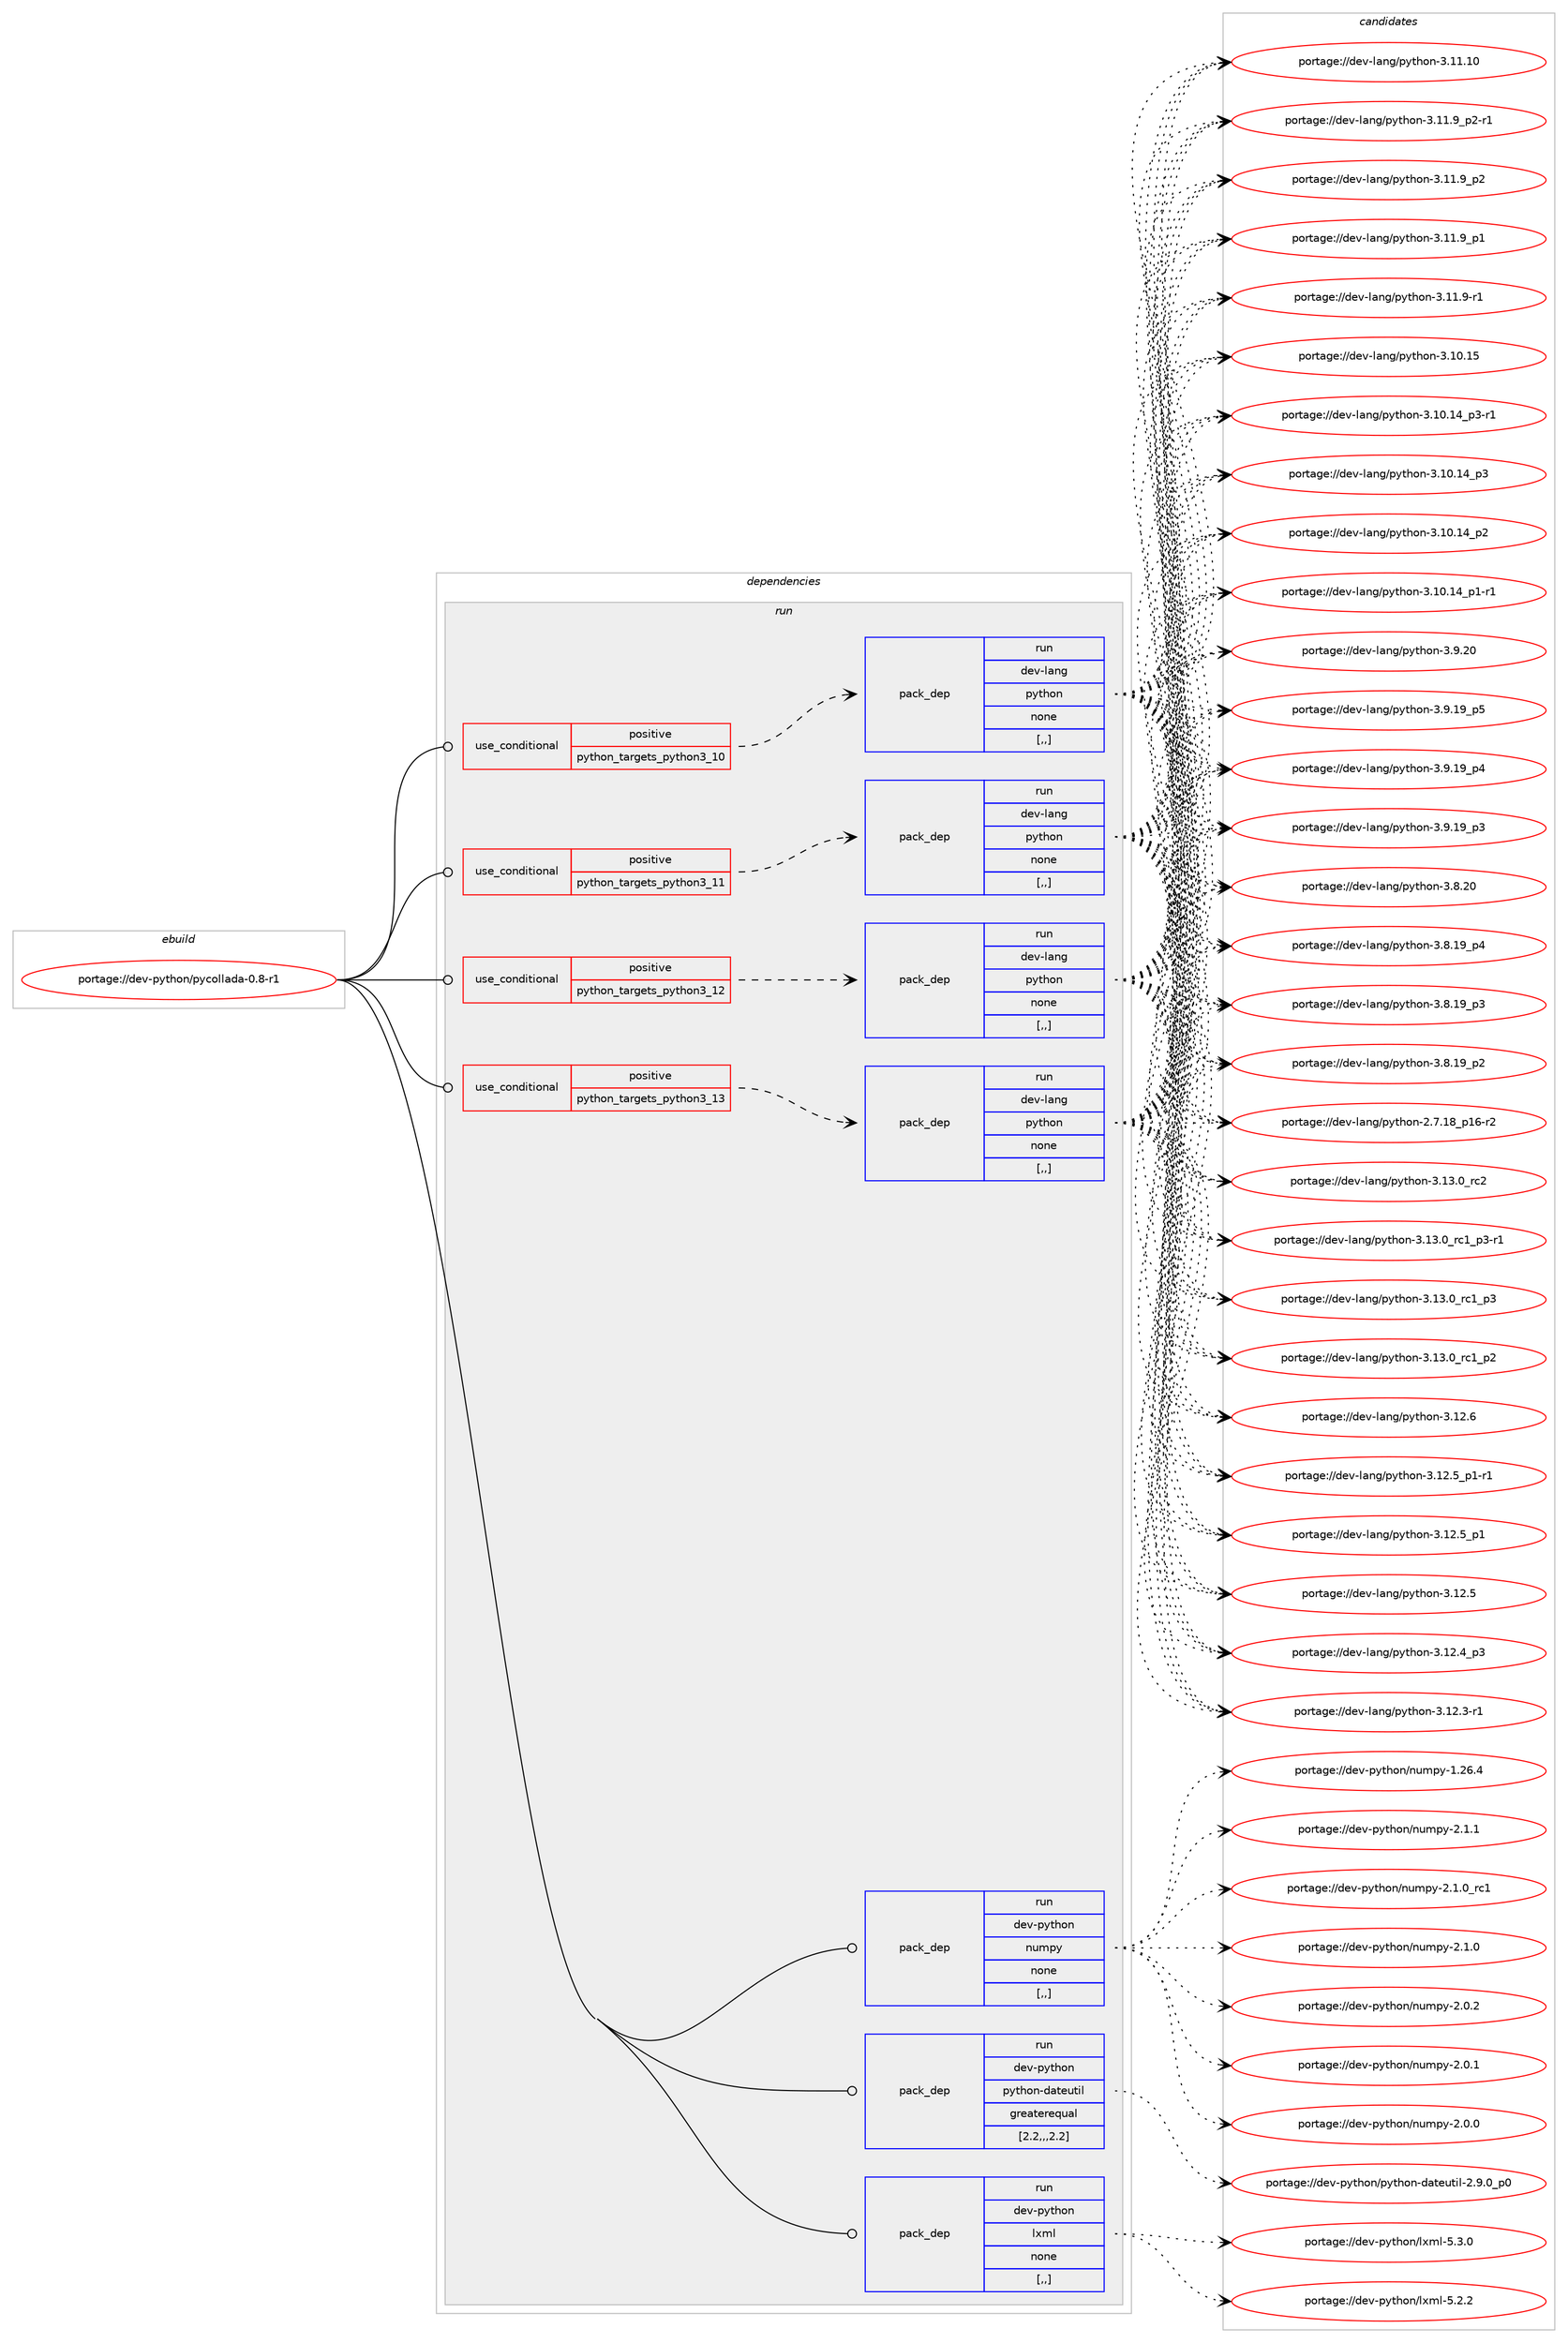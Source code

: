 digraph prolog {

# *************
# Graph options
# *************

newrank=true;
concentrate=true;
compound=true;
graph [rankdir=LR,fontname=Helvetica,fontsize=10,ranksep=1.5];#, ranksep=2.5, nodesep=0.2];
edge  [arrowhead=vee];
node  [fontname=Helvetica,fontsize=10];

# **********
# The ebuild
# **********

subgraph cluster_leftcol {
color=gray;
label=<<i>ebuild</i>>;
id [label="portage://dev-python/pycollada-0.8-r1", color=red, width=4, href="../dev-python/pycollada-0.8-r1.svg"];
}

# ****************
# The dependencies
# ****************

subgraph cluster_midcol {
color=gray;
label=<<i>dependencies</i>>;
subgraph cluster_compile {
fillcolor="#eeeeee";
style=filled;
label=<<i>compile</i>>;
}
subgraph cluster_compileandrun {
fillcolor="#eeeeee";
style=filled;
label=<<i>compile and run</i>>;
}
subgraph cluster_run {
fillcolor="#eeeeee";
style=filled;
label=<<i>run</i>>;
subgraph cond167186 {
dependency650849 [label=<<TABLE BORDER="0" CELLBORDER="1" CELLSPACING="0" CELLPADDING="4"><TR><TD ROWSPAN="3" CELLPADDING="10">use_conditional</TD></TR><TR><TD>positive</TD></TR><TR><TD>python_targets_python3_10</TD></TR></TABLE>>, shape=none, color=red];
subgraph pack478842 {
dependency650850 [label=<<TABLE BORDER="0" CELLBORDER="1" CELLSPACING="0" CELLPADDING="4" WIDTH="220"><TR><TD ROWSPAN="6" CELLPADDING="30">pack_dep</TD></TR><TR><TD WIDTH="110">run</TD></TR><TR><TD>dev-lang</TD></TR><TR><TD>python</TD></TR><TR><TD>none</TD></TR><TR><TD>[,,]</TD></TR></TABLE>>, shape=none, color=blue];
}
dependency650849:e -> dependency650850:w [weight=20,style="dashed",arrowhead="vee"];
}
id:e -> dependency650849:w [weight=20,style="solid",arrowhead="odot"];
subgraph cond167187 {
dependency650851 [label=<<TABLE BORDER="0" CELLBORDER="1" CELLSPACING="0" CELLPADDING="4"><TR><TD ROWSPAN="3" CELLPADDING="10">use_conditional</TD></TR><TR><TD>positive</TD></TR><TR><TD>python_targets_python3_11</TD></TR></TABLE>>, shape=none, color=red];
subgraph pack478843 {
dependency650852 [label=<<TABLE BORDER="0" CELLBORDER="1" CELLSPACING="0" CELLPADDING="4" WIDTH="220"><TR><TD ROWSPAN="6" CELLPADDING="30">pack_dep</TD></TR><TR><TD WIDTH="110">run</TD></TR><TR><TD>dev-lang</TD></TR><TR><TD>python</TD></TR><TR><TD>none</TD></TR><TR><TD>[,,]</TD></TR></TABLE>>, shape=none, color=blue];
}
dependency650851:e -> dependency650852:w [weight=20,style="dashed",arrowhead="vee"];
}
id:e -> dependency650851:w [weight=20,style="solid",arrowhead="odot"];
subgraph cond167188 {
dependency650853 [label=<<TABLE BORDER="0" CELLBORDER="1" CELLSPACING="0" CELLPADDING="4"><TR><TD ROWSPAN="3" CELLPADDING="10">use_conditional</TD></TR><TR><TD>positive</TD></TR><TR><TD>python_targets_python3_12</TD></TR></TABLE>>, shape=none, color=red];
subgraph pack478844 {
dependency650854 [label=<<TABLE BORDER="0" CELLBORDER="1" CELLSPACING="0" CELLPADDING="4" WIDTH="220"><TR><TD ROWSPAN="6" CELLPADDING="30">pack_dep</TD></TR><TR><TD WIDTH="110">run</TD></TR><TR><TD>dev-lang</TD></TR><TR><TD>python</TD></TR><TR><TD>none</TD></TR><TR><TD>[,,]</TD></TR></TABLE>>, shape=none, color=blue];
}
dependency650853:e -> dependency650854:w [weight=20,style="dashed",arrowhead="vee"];
}
id:e -> dependency650853:w [weight=20,style="solid",arrowhead="odot"];
subgraph cond167189 {
dependency650855 [label=<<TABLE BORDER="0" CELLBORDER="1" CELLSPACING="0" CELLPADDING="4"><TR><TD ROWSPAN="3" CELLPADDING="10">use_conditional</TD></TR><TR><TD>positive</TD></TR><TR><TD>python_targets_python3_13</TD></TR></TABLE>>, shape=none, color=red];
subgraph pack478845 {
dependency650856 [label=<<TABLE BORDER="0" CELLBORDER="1" CELLSPACING="0" CELLPADDING="4" WIDTH="220"><TR><TD ROWSPAN="6" CELLPADDING="30">pack_dep</TD></TR><TR><TD WIDTH="110">run</TD></TR><TR><TD>dev-lang</TD></TR><TR><TD>python</TD></TR><TR><TD>none</TD></TR><TR><TD>[,,]</TD></TR></TABLE>>, shape=none, color=blue];
}
dependency650855:e -> dependency650856:w [weight=20,style="dashed",arrowhead="vee"];
}
id:e -> dependency650855:w [weight=20,style="solid",arrowhead="odot"];
subgraph pack478846 {
dependency650857 [label=<<TABLE BORDER="0" CELLBORDER="1" CELLSPACING="0" CELLPADDING="4" WIDTH="220"><TR><TD ROWSPAN="6" CELLPADDING="30">pack_dep</TD></TR><TR><TD WIDTH="110">run</TD></TR><TR><TD>dev-python</TD></TR><TR><TD>lxml</TD></TR><TR><TD>none</TD></TR><TR><TD>[,,]</TD></TR></TABLE>>, shape=none, color=blue];
}
id:e -> dependency650857:w [weight=20,style="solid",arrowhead="odot"];
subgraph pack478847 {
dependency650858 [label=<<TABLE BORDER="0" CELLBORDER="1" CELLSPACING="0" CELLPADDING="4" WIDTH="220"><TR><TD ROWSPAN="6" CELLPADDING="30">pack_dep</TD></TR><TR><TD WIDTH="110">run</TD></TR><TR><TD>dev-python</TD></TR><TR><TD>numpy</TD></TR><TR><TD>none</TD></TR><TR><TD>[,,]</TD></TR></TABLE>>, shape=none, color=blue];
}
id:e -> dependency650858:w [weight=20,style="solid",arrowhead="odot"];
subgraph pack478848 {
dependency650859 [label=<<TABLE BORDER="0" CELLBORDER="1" CELLSPACING="0" CELLPADDING="4" WIDTH="220"><TR><TD ROWSPAN="6" CELLPADDING="30">pack_dep</TD></TR><TR><TD WIDTH="110">run</TD></TR><TR><TD>dev-python</TD></TR><TR><TD>python-dateutil</TD></TR><TR><TD>greaterequal</TD></TR><TR><TD>[2.2,,,2.2]</TD></TR></TABLE>>, shape=none, color=blue];
}
id:e -> dependency650859:w [weight=20,style="solid",arrowhead="odot"];
}
}

# **************
# The candidates
# **************

subgraph cluster_choices {
rank=same;
color=gray;
label=<<i>candidates</i>>;

subgraph choice478842 {
color=black;
nodesep=1;
choice10010111845108971101034711212111610411111045514649514648951149950 [label="portage://dev-lang/python-3.13.0_rc2", color=red, width=4,href="../dev-lang/python-3.13.0_rc2.svg"];
choice1001011184510897110103471121211161041111104551464951464895114994995112514511449 [label="portage://dev-lang/python-3.13.0_rc1_p3-r1", color=red, width=4,href="../dev-lang/python-3.13.0_rc1_p3-r1.svg"];
choice100101118451089711010347112121116104111110455146495146489511499499511251 [label="portage://dev-lang/python-3.13.0_rc1_p3", color=red, width=4,href="../dev-lang/python-3.13.0_rc1_p3.svg"];
choice100101118451089711010347112121116104111110455146495146489511499499511250 [label="portage://dev-lang/python-3.13.0_rc1_p2", color=red, width=4,href="../dev-lang/python-3.13.0_rc1_p2.svg"];
choice10010111845108971101034711212111610411111045514649504654 [label="portage://dev-lang/python-3.12.6", color=red, width=4,href="../dev-lang/python-3.12.6.svg"];
choice1001011184510897110103471121211161041111104551464950465395112494511449 [label="portage://dev-lang/python-3.12.5_p1-r1", color=red, width=4,href="../dev-lang/python-3.12.5_p1-r1.svg"];
choice100101118451089711010347112121116104111110455146495046539511249 [label="portage://dev-lang/python-3.12.5_p1", color=red, width=4,href="../dev-lang/python-3.12.5_p1.svg"];
choice10010111845108971101034711212111610411111045514649504653 [label="portage://dev-lang/python-3.12.5", color=red, width=4,href="../dev-lang/python-3.12.5.svg"];
choice100101118451089711010347112121116104111110455146495046529511251 [label="portage://dev-lang/python-3.12.4_p3", color=red, width=4,href="../dev-lang/python-3.12.4_p3.svg"];
choice100101118451089711010347112121116104111110455146495046514511449 [label="portage://dev-lang/python-3.12.3-r1", color=red, width=4,href="../dev-lang/python-3.12.3-r1.svg"];
choice1001011184510897110103471121211161041111104551464949464948 [label="portage://dev-lang/python-3.11.10", color=red, width=4,href="../dev-lang/python-3.11.10.svg"];
choice1001011184510897110103471121211161041111104551464949465795112504511449 [label="portage://dev-lang/python-3.11.9_p2-r1", color=red, width=4,href="../dev-lang/python-3.11.9_p2-r1.svg"];
choice100101118451089711010347112121116104111110455146494946579511250 [label="portage://dev-lang/python-3.11.9_p2", color=red, width=4,href="../dev-lang/python-3.11.9_p2.svg"];
choice100101118451089711010347112121116104111110455146494946579511249 [label="portage://dev-lang/python-3.11.9_p1", color=red, width=4,href="../dev-lang/python-3.11.9_p1.svg"];
choice100101118451089711010347112121116104111110455146494946574511449 [label="portage://dev-lang/python-3.11.9-r1", color=red, width=4,href="../dev-lang/python-3.11.9-r1.svg"];
choice1001011184510897110103471121211161041111104551464948464953 [label="portage://dev-lang/python-3.10.15", color=red, width=4,href="../dev-lang/python-3.10.15.svg"];
choice100101118451089711010347112121116104111110455146494846495295112514511449 [label="portage://dev-lang/python-3.10.14_p3-r1", color=red, width=4,href="../dev-lang/python-3.10.14_p3-r1.svg"];
choice10010111845108971101034711212111610411111045514649484649529511251 [label="portage://dev-lang/python-3.10.14_p3", color=red, width=4,href="../dev-lang/python-3.10.14_p3.svg"];
choice10010111845108971101034711212111610411111045514649484649529511250 [label="portage://dev-lang/python-3.10.14_p2", color=red, width=4,href="../dev-lang/python-3.10.14_p2.svg"];
choice100101118451089711010347112121116104111110455146494846495295112494511449 [label="portage://dev-lang/python-3.10.14_p1-r1", color=red, width=4,href="../dev-lang/python-3.10.14_p1-r1.svg"];
choice10010111845108971101034711212111610411111045514657465048 [label="portage://dev-lang/python-3.9.20", color=red, width=4,href="../dev-lang/python-3.9.20.svg"];
choice100101118451089711010347112121116104111110455146574649579511253 [label="portage://dev-lang/python-3.9.19_p5", color=red, width=4,href="../dev-lang/python-3.9.19_p5.svg"];
choice100101118451089711010347112121116104111110455146574649579511252 [label="portage://dev-lang/python-3.9.19_p4", color=red, width=4,href="../dev-lang/python-3.9.19_p4.svg"];
choice100101118451089711010347112121116104111110455146574649579511251 [label="portage://dev-lang/python-3.9.19_p3", color=red, width=4,href="../dev-lang/python-3.9.19_p3.svg"];
choice10010111845108971101034711212111610411111045514656465048 [label="portage://dev-lang/python-3.8.20", color=red, width=4,href="../dev-lang/python-3.8.20.svg"];
choice100101118451089711010347112121116104111110455146564649579511252 [label="portage://dev-lang/python-3.8.19_p4", color=red, width=4,href="../dev-lang/python-3.8.19_p4.svg"];
choice100101118451089711010347112121116104111110455146564649579511251 [label="portage://dev-lang/python-3.8.19_p3", color=red, width=4,href="../dev-lang/python-3.8.19_p3.svg"];
choice100101118451089711010347112121116104111110455146564649579511250 [label="portage://dev-lang/python-3.8.19_p2", color=red, width=4,href="../dev-lang/python-3.8.19_p2.svg"];
choice100101118451089711010347112121116104111110455046554649569511249544511450 [label="portage://dev-lang/python-2.7.18_p16-r2", color=red, width=4,href="../dev-lang/python-2.7.18_p16-r2.svg"];
dependency650850:e -> choice10010111845108971101034711212111610411111045514649514648951149950:w [style=dotted,weight="100"];
dependency650850:e -> choice1001011184510897110103471121211161041111104551464951464895114994995112514511449:w [style=dotted,weight="100"];
dependency650850:e -> choice100101118451089711010347112121116104111110455146495146489511499499511251:w [style=dotted,weight="100"];
dependency650850:e -> choice100101118451089711010347112121116104111110455146495146489511499499511250:w [style=dotted,weight="100"];
dependency650850:e -> choice10010111845108971101034711212111610411111045514649504654:w [style=dotted,weight="100"];
dependency650850:e -> choice1001011184510897110103471121211161041111104551464950465395112494511449:w [style=dotted,weight="100"];
dependency650850:e -> choice100101118451089711010347112121116104111110455146495046539511249:w [style=dotted,weight="100"];
dependency650850:e -> choice10010111845108971101034711212111610411111045514649504653:w [style=dotted,weight="100"];
dependency650850:e -> choice100101118451089711010347112121116104111110455146495046529511251:w [style=dotted,weight="100"];
dependency650850:e -> choice100101118451089711010347112121116104111110455146495046514511449:w [style=dotted,weight="100"];
dependency650850:e -> choice1001011184510897110103471121211161041111104551464949464948:w [style=dotted,weight="100"];
dependency650850:e -> choice1001011184510897110103471121211161041111104551464949465795112504511449:w [style=dotted,weight="100"];
dependency650850:e -> choice100101118451089711010347112121116104111110455146494946579511250:w [style=dotted,weight="100"];
dependency650850:e -> choice100101118451089711010347112121116104111110455146494946579511249:w [style=dotted,weight="100"];
dependency650850:e -> choice100101118451089711010347112121116104111110455146494946574511449:w [style=dotted,weight="100"];
dependency650850:e -> choice1001011184510897110103471121211161041111104551464948464953:w [style=dotted,weight="100"];
dependency650850:e -> choice100101118451089711010347112121116104111110455146494846495295112514511449:w [style=dotted,weight="100"];
dependency650850:e -> choice10010111845108971101034711212111610411111045514649484649529511251:w [style=dotted,weight="100"];
dependency650850:e -> choice10010111845108971101034711212111610411111045514649484649529511250:w [style=dotted,weight="100"];
dependency650850:e -> choice100101118451089711010347112121116104111110455146494846495295112494511449:w [style=dotted,weight="100"];
dependency650850:e -> choice10010111845108971101034711212111610411111045514657465048:w [style=dotted,weight="100"];
dependency650850:e -> choice100101118451089711010347112121116104111110455146574649579511253:w [style=dotted,weight="100"];
dependency650850:e -> choice100101118451089711010347112121116104111110455146574649579511252:w [style=dotted,weight="100"];
dependency650850:e -> choice100101118451089711010347112121116104111110455146574649579511251:w [style=dotted,weight="100"];
dependency650850:e -> choice10010111845108971101034711212111610411111045514656465048:w [style=dotted,weight="100"];
dependency650850:e -> choice100101118451089711010347112121116104111110455146564649579511252:w [style=dotted,weight="100"];
dependency650850:e -> choice100101118451089711010347112121116104111110455146564649579511251:w [style=dotted,weight="100"];
dependency650850:e -> choice100101118451089711010347112121116104111110455146564649579511250:w [style=dotted,weight="100"];
dependency650850:e -> choice100101118451089711010347112121116104111110455046554649569511249544511450:w [style=dotted,weight="100"];
}
subgraph choice478843 {
color=black;
nodesep=1;
choice10010111845108971101034711212111610411111045514649514648951149950 [label="portage://dev-lang/python-3.13.0_rc2", color=red, width=4,href="../dev-lang/python-3.13.0_rc2.svg"];
choice1001011184510897110103471121211161041111104551464951464895114994995112514511449 [label="portage://dev-lang/python-3.13.0_rc1_p3-r1", color=red, width=4,href="../dev-lang/python-3.13.0_rc1_p3-r1.svg"];
choice100101118451089711010347112121116104111110455146495146489511499499511251 [label="portage://dev-lang/python-3.13.0_rc1_p3", color=red, width=4,href="../dev-lang/python-3.13.0_rc1_p3.svg"];
choice100101118451089711010347112121116104111110455146495146489511499499511250 [label="portage://dev-lang/python-3.13.0_rc1_p2", color=red, width=4,href="../dev-lang/python-3.13.0_rc1_p2.svg"];
choice10010111845108971101034711212111610411111045514649504654 [label="portage://dev-lang/python-3.12.6", color=red, width=4,href="../dev-lang/python-3.12.6.svg"];
choice1001011184510897110103471121211161041111104551464950465395112494511449 [label="portage://dev-lang/python-3.12.5_p1-r1", color=red, width=4,href="../dev-lang/python-3.12.5_p1-r1.svg"];
choice100101118451089711010347112121116104111110455146495046539511249 [label="portage://dev-lang/python-3.12.5_p1", color=red, width=4,href="../dev-lang/python-3.12.5_p1.svg"];
choice10010111845108971101034711212111610411111045514649504653 [label="portage://dev-lang/python-3.12.5", color=red, width=4,href="../dev-lang/python-3.12.5.svg"];
choice100101118451089711010347112121116104111110455146495046529511251 [label="portage://dev-lang/python-3.12.4_p3", color=red, width=4,href="../dev-lang/python-3.12.4_p3.svg"];
choice100101118451089711010347112121116104111110455146495046514511449 [label="portage://dev-lang/python-3.12.3-r1", color=red, width=4,href="../dev-lang/python-3.12.3-r1.svg"];
choice1001011184510897110103471121211161041111104551464949464948 [label="portage://dev-lang/python-3.11.10", color=red, width=4,href="../dev-lang/python-3.11.10.svg"];
choice1001011184510897110103471121211161041111104551464949465795112504511449 [label="portage://dev-lang/python-3.11.9_p2-r1", color=red, width=4,href="../dev-lang/python-3.11.9_p2-r1.svg"];
choice100101118451089711010347112121116104111110455146494946579511250 [label="portage://dev-lang/python-3.11.9_p2", color=red, width=4,href="../dev-lang/python-3.11.9_p2.svg"];
choice100101118451089711010347112121116104111110455146494946579511249 [label="portage://dev-lang/python-3.11.9_p1", color=red, width=4,href="../dev-lang/python-3.11.9_p1.svg"];
choice100101118451089711010347112121116104111110455146494946574511449 [label="portage://dev-lang/python-3.11.9-r1", color=red, width=4,href="../dev-lang/python-3.11.9-r1.svg"];
choice1001011184510897110103471121211161041111104551464948464953 [label="portage://dev-lang/python-3.10.15", color=red, width=4,href="../dev-lang/python-3.10.15.svg"];
choice100101118451089711010347112121116104111110455146494846495295112514511449 [label="portage://dev-lang/python-3.10.14_p3-r1", color=red, width=4,href="../dev-lang/python-3.10.14_p3-r1.svg"];
choice10010111845108971101034711212111610411111045514649484649529511251 [label="portage://dev-lang/python-3.10.14_p3", color=red, width=4,href="../dev-lang/python-3.10.14_p3.svg"];
choice10010111845108971101034711212111610411111045514649484649529511250 [label="portage://dev-lang/python-3.10.14_p2", color=red, width=4,href="../dev-lang/python-3.10.14_p2.svg"];
choice100101118451089711010347112121116104111110455146494846495295112494511449 [label="portage://dev-lang/python-3.10.14_p1-r1", color=red, width=4,href="../dev-lang/python-3.10.14_p1-r1.svg"];
choice10010111845108971101034711212111610411111045514657465048 [label="portage://dev-lang/python-3.9.20", color=red, width=4,href="../dev-lang/python-3.9.20.svg"];
choice100101118451089711010347112121116104111110455146574649579511253 [label="portage://dev-lang/python-3.9.19_p5", color=red, width=4,href="../dev-lang/python-3.9.19_p5.svg"];
choice100101118451089711010347112121116104111110455146574649579511252 [label="portage://dev-lang/python-3.9.19_p4", color=red, width=4,href="../dev-lang/python-3.9.19_p4.svg"];
choice100101118451089711010347112121116104111110455146574649579511251 [label="portage://dev-lang/python-3.9.19_p3", color=red, width=4,href="../dev-lang/python-3.9.19_p3.svg"];
choice10010111845108971101034711212111610411111045514656465048 [label="portage://dev-lang/python-3.8.20", color=red, width=4,href="../dev-lang/python-3.8.20.svg"];
choice100101118451089711010347112121116104111110455146564649579511252 [label="portage://dev-lang/python-3.8.19_p4", color=red, width=4,href="../dev-lang/python-3.8.19_p4.svg"];
choice100101118451089711010347112121116104111110455146564649579511251 [label="portage://dev-lang/python-3.8.19_p3", color=red, width=4,href="../dev-lang/python-3.8.19_p3.svg"];
choice100101118451089711010347112121116104111110455146564649579511250 [label="portage://dev-lang/python-3.8.19_p2", color=red, width=4,href="../dev-lang/python-3.8.19_p2.svg"];
choice100101118451089711010347112121116104111110455046554649569511249544511450 [label="portage://dev-lang/python-2.7.18_p16-r2", color=red, width=4,href="../dev-lang/python-2.7.18_p16-r2.svg"];
dependency650852:e -> choice10010111845108971101034711212111610411111045514649514648951149950:w [style=dotted,weight="100"];
dependency650852:e -> choice1001011184510897110103471121211161041111104551464951464895114994995112514511449:w [style=dotted,weight="100"];
dependency650852:e -> choice100101118451089711010347112121116104111110455146495146489511499499511251:w [style=dotted,weight="100"];
dependency650852:e -> choice100101118451089711010347112121116104111110455146495146489511499499511250:w [style=dotted,weight="100"];
dependency650852:e -> choice10010111845108971101034711212111610411111045514649504654:w [style=dotted,weight="100"];
dependency650852:e -> choice1001011184510897110103471121211161041111104551464950465395112494511449:w [style=dotted,weight="100"];
dependency650852:e -> choice100101118451089711010347112121116104111110455146495046539511249:w [style=dotted,weight="100"];
dependency650852:e -> choice10010111845108971101034711212111610411111045514649504653:w [style=dotted,weight="100"];
dependency650852:e -> choice100101118451089711010347112121116104111110455146495046529511251:w [style=dotted,weight="100"];
dependency650852:e -> choice100101118451089711010347112121116104111110455146495046514511449:w [style=dotted,weight="100"];
dependency650852:e -> choice1001011184510897110103471121211161041111104551464949464948:w [style=dotted,weight="100"];
dependency650852:e -> choice1001011184510897110103471121211161041111104551464949465795112504511449:w [style=dotted,weight="100"];
dependency650852:e -> choice100101118451089711010347112121116104111110455146494946579511250:w [style=dotted,weight="100"];
dependency650852:e -> choice100101118451089711010347112121116104111110455146494946579511249:w [style=dotted,weight="100"];
dependency650852:e -> choice100101118451089711010347112121116104111110455146494946574511449:w [style=dotted,weight="100"];
dependency650852:e -> choice1001011184510897110103471121211161041111104551464948464953:w [style=dotted,weight="100"];
dependency650852:e -> choice100101118451089711010347112121116104111110455146494846495295112514511449:w [style=dotted,weight="100"];
dependency650852:e -> choice10010111845108971101034711212111610411111045514649484649529511251:w [style=dotted,weight="100"];
dependency650852:e -> choice10010111845108971101034711212111610411111045514649484649529511250:w [style=dotted,weight="100"];
dependency650852:e -> choice100101118451089711010347112121116104111110455146494846495295112494511449:w [style=dotted,weight="100"];
dependency650852:e -> choice10010111845108971101034711212111610411111045514657465048:w [style=dotted,weight="100"];
dependency650852:e -> choice100101118451089711010347112121116104111110455146574649579511253:w [style=dotted,weight="100"];
dependency650852:e -> choice100101118451089711010347112121116104111110455146574649579511252:w [style=dotted,weight="100"];
dependency650852:e -> choice100101118451089711010347112121116104111110455146574649579511251:w [style=dotted,weight="100"];
dependency650852:e -> choice10010111845108971101034711212111610411111045514656465048:w [style=dotted,weight="100"];
dependency650852:e -> choice100101118451089711010347112121116104111110455146564649579511252:w [style=dotted,weight="100"];
dependency650852:e -> choice100101118451089711010347112121116104111110455146564649579511251:w [style=dotted,weight="100"];
dependency650852:e -> choice100101118451089711010347112121116104111110455146564649579511250:w [style=dotted,weight="100"];
dependency650852:e -> choice100101118451089711010347112121116104111110455046554649569511249544511450:w [style=dotted,weight="100"];
}
subgraph choice478844 {
color=black;
nodesep=1;
choice10010111845108971101034711212111610411111045514649514648951149950 [label="portage://dev-lang/python-3.13.0_rc2", color=red, width=4,href="../dev-lang/python-3.13.0_rc2.svg"];
choice1001011184510897110103471121211161041111104551464951464895114994995112514511449 [label="portage://dev-lang/python-3.13.0_rc1_p3-r1", color=red, width=4,href="../dev-lang/python-3.13.0_rc1_p3-r1.svg"];
choice100101118451089711010347112121116104111110455146495146489511499499511251 [label="portage://dev-lang/python-3.13.0_rc1_p3", color=red, width=4,href="../dev-lang/python-3.13.0_rc1_p3.svg"];
choice100101118451089711010347112121116104111110455146495146489511499499511250 [label="portage://dev-lang/python-3.13.0_rc1_p2", color=red, width=4,href="../dev-lang/python-3.13.0_rc1_p2.svg"];
choice10010111845108971101034711212111610411111045514649504654 [label="portage://dev-lang/python-3.12.6", color=red, width=4,href="../dev-lang/python-3.12.6.svg"];
choice1001011184510897110103471121211161041111104551464950465395112494511449 [label="portage://dev-lang/python-3.12.5_p1-r1", color=red, width=4,href="../dev-lang/python-3.12.5_p1-r1.svg"];
choice100101118451089711010347112121116104111110455146495046539511249 [label="portage://dev-lang/python-3.12.5_p1", color=red, width=4,href="../dev-lang/python-3.12.5_p1.svg"];
choice10010111845108971101034711212111610411111045514649504653 [label="portage://dev-lang/python-3.12.5", color=red, width=4,href="../dev-lang/python-3.12.5.svg"];
choice100101118451089711010347112121116104111110455146495046529511251 [label="portage://dev-lang/python-3.12.4_p3", color=red, width=4,href="../dev-lang/python-3.12.4_p3.svg"];
choice100101118451089711010347112121116104111110455146495046514511449 [label="portage://dev-lang/python-3.12.3-r1", color=red, width=4,href="../dev-lang/python-3.12.3-r1.svg"];
choice1001011184510897110103471121211161041111104551464949464948 [label="portage://dev-lang/python-3.11.10", color=red, width=4,href="../dev-lang/python-3.11.10.svg"];
choice1001011184510897110103471121211161041111104551464949465795112504511449 [label="portage://dev-lang/python-3.11.9_p2-r1", color=red, width=4,href="../dev-lang/python-3.11.9_p2-r1.svg"];
choice100101118451089711010347112121116104111110455146494946579511250 [label="portage://dev-lang/python-3.11.9_p2", color=red, width=4,href="../dev-lang/python-3.11.9_p2.svg"];
choice100101118451089711010347112121116104111110455146494946579511249 [label="portage://dev-lang/python-3.11.9_p1", color=red, width=4,href="../dev-lang/python-3.11.9_p1.svg"];
choice100101118451089711010347112121116104111110455146494946574511449 [label="portage://dev-lang/python-3.11.9-r1", color=red, width=4,href="../dev-lang/python-3.11.9-r1.svg"];
choice1001011184510897110103471121211161041111104551464948464953 [label="portage://dev-lang/python-3.10.15", color=red, width=4,href="../dev-lang/python-3.10.15.svg"];
choice100101118451089711010347112121116104111110455146494846495295112514511449 [label="portage://dev-lang/python-3.10.14_p3-r1", color=red, width=4,href="../dev-lang/python-3.10.14_p3-r1.svg"];
choice10010111845108971101034711212111610411111045514649484649529511251 [label="portage://dev-lang/python-3.10.14_p3", color=red, width=4,href="../dev-lang/python-3.10.14_p3.svg"];
choice10010111845108971101034711212111610411111045514649484649529511250 [label="portage://dev-lang/python-3.10.14_p2", color=red, width=4,href="../dev-lang/python-3.10.14_p2.svg"];
choice100101118451089711010347112121116104111110455146494846495295112494511449 [label="portage://dev-lang/python-3.10.14_p1-r1", color=red, width=4,href="../dev-lang/python-3.10.14_p1-r1.svg"];
choice10010111845108971101034711212111610411111045514657465048 [label="portage://dev-lang/python-3.9.20", color=red, width=4,href="../dev-lang/python-3.9.20.svg"];
choice100101118451089711010347112121116104111110455146574649579511253 [label="portage://dev-lang/python-3.9.19_p5", color=red, width=4,href="../dev-lang/python-3.9.19_p5.svg"];
choice100101118451089711010347112121116104111110455146574649579511252 [label="portage://dev-lang/python-3.9.19_p4", color=red, width=4,href="../dev-lang/python-3.9.19_p4.svg"];
choice100101118451089711010347112121116104111110455146574649579511251 [label="portage://dev-lang/python-3.9.19_p3", color=red, width=4,href="../dev-lang/python-3.9.19_p3.svg"];
choice10010111845108971101034711212111610411111045514656465048 [label="portage://dev-lang/python-3.8.20", color=red, width=4,href="../dev-lang/python-3.8.20.svg"];
choice100101118451089711010347112121116104111110455146564649579511252 [label="portage://dev-lang/python-3.8.19_p4", color=red, width=4,href="../dev-lang/python-3.8.19_p4.svg"];
choice100101118451089711010347112121116104111110455146564649579511251 [label="portage://dev-lang/python-3.8.19_p3", color=red, width=4,href="../dev-lang/python-3.8.19_p3.svg"];
choice100101118451089711010347112121116104111110455146564649579511250 [label="portage://dev-lang/python-3.8.19_p2", color=red, width=4,href="../dev-lang/python-3.8.19_p2.svg"];
choice100101118451089711010347112121116104111110455046554649569511249544511450 [label="portage://dev-lang/python-2.7.18_p16-r2", color=red, width=4,href="../dev-lang/python-2.7.18_p16-r2.svg"];
dependency650854:e -> choice10010111845108971101034711212111610411111045514649514648951149950:w [style=dotted,weight="100"];
dependency650854:e -> choice1001011184510897110103471121211161041111104551464951464895114994995112514511449:w [style=dotted,weight="100"];
dependency650854:e -> choice100101118451089711010347112121116104111110455146495146489511499499511251:w [style=dotted,weight="100"];
dependency650854:e -> choice100101118451089711010347112121116104111110455146495146489511499499511250:w [style=dotted,weight="100"];
dependency650854:e -> choice10010111845108971101034711212111610411111045514649504654:w [style=dotted,weight="100"];
dependency650854:e -> choice1001011184510897110103471121211161041111104551464950465395112494511449:w [style=dotted,weight="100"];
dependency650854:e -> choice100101118451089711010347112121116104111110455146495046539511249:w [style=dotted,weight="100"];
dependency650854:e -> choice10010111845108971101034711212111610411111045514649504653:w [style=dotted,weight="100"];
dependency650854:e -> choice100101118451089711010347112121116104111110455146495046529511251:w [style=dotted,weight="100"];
dependency650854:e -> choice100101118451089711010347112121116104111110455146495046514511449:w [style=dotted,weight="100"];
dependency650854:e -> choice1001011184510897110103471121211161041111104551464949464948:w [style=dotted,weight="100"];
dependency650854:e -> choice1001011184510897110103471121211161041111104551464949465795112504511449:w [style=dotted,weight="100"];
dependency650854:e -> choice100101118451089711010347112121116104111110455146494946579511250:w [style=dotted,weight="100"];
dependency650854:e -> choice100101118451089711010347112121116104111110455146494946579511249:w [style=dotted,weight="100"];
dependency650854:e -> choice100101118451089711010347112121116104111110455146494946574511449:w [style=dotted,weight="100"];
dependency650854:e -> choice1001011184510897110103471121211161041111104551464948464953:w [style=dotted,weight="100"];
dependency650854:e -> choice100101118451089711010347112121116104111110455146494846495295112514511449:w [style=dotted,weight="100"];
dependency650854:e -> choice10010111845108971101034711212111610411111045514649484649529511251:w [style=dotted,weight="100"];
dependency650854:e -> choice10010111845108971101034711212111610411111045514649484649529511250:w [style=dotted,weight="100"];
dependency650854:e -> choice100101118451089711010347112121116104111110455146494846495295112494511449:w [style=dotted,weight="100"];
dependency650854:e -> choice10010111845108971101034711212111610411111045514657465048:w [style=dotted,weight="100"];
dependency650854:e -> choice100101118451089711010347112121116104111110455146574649579511253:w [style=dotted,weight="100"];
dependency650854:e -> choice100101118451089711010347112121116104111110455146574649579511252:w [style=dotted,weight="100"];
dependency650854:e -> choice100101118451089711010347112121116104111110455146574649579511251:w [style=dotted,weight="100"];
dependency650854:e -> choice10010111845108971101034711212111610411111045514656465048:w [style=dotted,weight="100"];
dependency650854:e -> choice100101118451089711010347112121116104111110455146564649579511252:w [style=dotted,weight="100"];
dependency650854:e -> choice100101118451089711010347112121116104111110455146564649579511251:w [style=dotted,weight="100"];
dependency650854:e -> choice100101118451089711010347112121116104111110455146564649579511250:w [style=dotted,weight="100"];
dependency650854:e -> choice100101118451089711010347112121116104111110455046554649569511249544511450:w [style=dotted,weight="100"];
}
subgraph choice478845 {
color=black;
nodesep=1;
choice10010111845108971101034711212111610411111045514649514648951149950 [label="portage://dev-lang/python-3.13.0_rc2", color=red, width=4,href="../dev-lang/python-3.13.0_rc2.svg"];
choice1001011184510897110103471121211161041111104551464951464895114994995112514511449 [label="portage://dev-lang/python-3.13.0_rc1_p3-r1", color=red, width=4,href="../dev-lang/python-3.13.0_rc1_p3-r1.svg"];
choice100101118451089711010347112121116104111110455146495146489511499499511251 [label="portage://dev-lang/python-3.13.0_rc1_p3", color=red, width=4,href="../dev-lang/python-3.13.0_rc1_p3.svg"];
choice100101118451089711010347112121116104111110455146495146489511499499511250 [label="portage://dev-lang/python-3.13.0_rc1_p2", color=red, width=4,href="../dev-lang/python-3.13.0_rc1_p2.svg"];
choice10010111845108971101034711212111610411111045514649504654 [label="portage://dev-lang/python-3.12.6", color=red, width=4,href="../dev-lang/python-3.12.6.svg"];
choice1001011184510897110103471121211161041111104551464950465395112494511449 [label="portage://dev-lang/python-3.12.5_p1-r1", color=red, width=4,href="../dev-lang/python-3.12.5_p1-r1.svg"];
choice100101118451089711010347112121116104111110455146495046539511249 [label="portage://dev-lang/python-3.12.5_p1", color=red, width=4,href="../dev-lang/python-3.12.5_p1.svg"];
choice10010111845108971101034711212111610411111045514649504653 [label="portage://dev-lang/python-3.12.5", color=red, width=4,href="../dev-lang/python-3.12.5.svg"];
choice100101118451089711010347112121116104111110455146495046529511251 [label="portage://dev-lang/python-3.12.4_p3", color=red, width=4,href="../dev-lang/python-3.12.4_p3.svg"];
choice100101118451089711010347112121116104111110455146495046514511449 [label="portage://dev-lang/python-3.12.3-r1", color=red, width=4,href="../dev-lang/python-3.12.3-r1.svg"];
choice1001011184510897110103471121211161041111104551464949464948 [label="portage://dev-lang/python-3.11.10", color=red, width=4,href="../dev-lang/python-3.11.10.svg"];
choice1001011184510897110103471121211161041111104551464949465795112504511449 [label="portage://dev-lang/python-3.11.9_p2-r1", color=red, width=4,href="../dev-lang/python-3.11.9_p2-r1.svg"];
choice100101118451089711010347112121116104111110455146494946579511250 [label="portage://dev-lang/python-3.11.9_p2", color=red, width=4,href="../dev-lang/python-3.11.9_p2.svg"];
choice100101118451089711010347112121116104111110455146494946579511249 [label="portage://dev-lang/python-3.11.9_p1", color=red, width=4,href="../dev-lang/python-3.11.9_p1.svg"];
choice100101118451089711010347112121116104111110455146494946574511449 [label="portage://dev-lang/python-3.11.9-r1", color=red, width=4,href="../dev-lang/python-3.11.9-r1.svg"];
choice1001011184510897110103471121211161041111104551464948464953 [label="portage://dev-lang/python-3.10.15", color=red, width=4,href="../dev-lang/python-3.10.15.svg"];
choice100101118451089711010347112121116104111110455146494846495295112514511449 [label="portage://dev-lang/python-3.10.14_p3-r1", color=red, width=4,href="../dev-lang/python-3.10.14_p3-r1.svg"];
choice10010111845108971101034711212111610411111045514649484649529511251 [label="portage://dev-lang/python-3.10.14_p3", color=red, width=4,href="../dev-lang/python-3.10.14_p3.svg"];
choice10010111845108971101034711212111610411111045514649484649529511250 [label="portage://dev-lang/python-3.10.14_p2", color=red, width=4,href="../dev-lang/python-3.10.14_p2.svg"];
choice100101118451089711010347112121116104111110455146494846495295112494511449 [label="portage://dev-lang/python-3.10.14_p1-r1", color=red, width=4,href="../dev-lang/python-3.10.14_p1-r1.svg"];
choice10010111845108971101034711212111610411111045514657465048 [label="portage://dev-lang/python-3.9.20", color=red, width=4,href="../dev-lang/python-3.9.20.svg"];
choice100101118451089711010347112121116104111110455146574649579511253 [label="portage://dev-lang/python-3.9.19_p5", color=red, width=4,href="../dev-lang/python-3.9.19_p5.svg"];
choice100101118451089711010347112121116104111110455146574649579511252 [label="portage://dev-lang/python-3.9.19_p4", color=red, width=4,href="../dev-lang/python-3.9.19_p4.svg"];
choice100101118451089711010347112121116104111110455146574649579511251 [label="portage://dev-lang/python-3.9.19_p3", color=red, width=4,href="../dev-lang/python-3.9.19_p3.svg"];
choice10010111845108971101034711212111610411111045514656465048 [label="portage://dev-lang/python-3.8.20", color=red, width=4,href="../dev-lang/python-3.8.20.svg"];
choice100101118451089711010347112121116104111110455146564649579511252 [label="portage://dev-lang/python-3.8.19_p4", color=red, width=4,href="../dev-lang/python-3.8.19_p4.svg"];
choice100101118451089711010347112121116104111110455146564649579511251 [label="portage://dev-lang/python-3.8.19_p3", color=red, width=4,href="../dev-lang/python-3.8.19_p3.svg"];
choice100101118451089711010347112121116104111110455146564649579511250 [label="portage://dev-lang/python-3.8.19_p2", color=red, width=4,href="../dev-lang/python-3.8.19_p2.svg"];
choice100101118451089711010347112121116104111110455046554649569511249544511450 [label="portage://dev-lang/python-2.7.18_p16-r2", color=red, width=4,href="../dev-lang/python-2.7.18_p16-r2.svg"];
dependency650856:e -> choice10010111845108971101034711212111610411111045514649514648951149950:w [style=dotted,weight="100"];
dependency650856:e -> choice1001011184510897110103471121211161041111104551464951464895114994995112514511449:w [style=dotted,weight="100"];
dependency650856:e -> choice100101118451089711010347112121116104111110455146495146489511499499511251:w [style=dotted,weight="100"];
dependency650856:e -> choice100101118451089711010347112121116104111110455146495146489511499499511250:w [style=dotted,weight="100"];
dependency650856:e -> choice10010111845108971101034711212111610411111045514649504654:w [style=dotted,weight="100"];
dependency650856:e -> choice1001011184510897110103471121211161041111104551464950465395112494511449:w [style=dotted,weight="100"];
dependency650856:e -> choice100101118451089711010347112121116104111110455146495046539511249:w [style=dotted,weight="100"];
dependency650856:e -> choice10010111845108971101034711212111610411111045514649504653:w [style=dotted,weight="100"];
dependency650856:e -> choice100101118451089711010347112121116104111110455146495046529511251:w [style=dotted,weight="100"];
dependency650856:e -> choice100101118451089711010347112121116104111110455146495046514511449:w [style=dotted,weight="100"];
dependency650856:e -> choice1001011184510897110103471121211161041111104551464949464948:w [style=dotted,weight="100"];
dependency650856:e -> choice1001011184510897110103471121211161041111104551464949465795112504511449:w [style=dotted,weight="100"];
dependency650856:e -> choice100101118451089711010347112121116104111110455146494946579511250:w [style=dotted,weight="100"];
dependency650856:e -> choice100101118451089711010347112121116104111110455146494946579511249:w [style=dotted,weight="100"];
dependency650856:e -> choice100101118451089711010347112121116104111110455146494946574511449:w [style=dotted,weight="100"];
dependency650856:e -> choice1001011184510897110103471121211161041111104551464948464953:w [style=dotted,weight="100"];
dependency650856:e -> choice100101118451089711010347112121116104111110455146494846495295112514511449:w [style=dotted,weight="100"];
dependency650856:e -> choice10010111845108971101034711212111610411111045514649484649529511251:w [style=dotted,weight="100"];
dependency650856:e -> choice10010111845108971101034711212111610411111045514649484649529511250:w [style=dotted,weight="100"];
dependency650856:e -> choice100101118451089711010347112121116104111110455146494846495295112494511449:w [style=dotted,weight="100"];
dependency650856:e -> choice10010111845108971101034711212111610411111045514657465048:w [style=dotted,weight="100"];
dependency650856:e -> choice100101118451089711010347112121116104111110455146574649579511253:w [style=dotted,weight="100"];
dependency650856:e -> choice100101118451089711010347112121116104111110455146574649579511252:w [style=dotted,weight="100"];
dependency650856:e -> choice100101118451089711010347112121116104111110455146574649579511251:w [style=dotted,weight="100"];
dependency650856:e -> choice10010111845108971101034711212111610411111045514656465048:w [style=dotted,weight="100"];
dependency650856:e -> choice100101118451089711010347112121116104111110455146564649579511252:w [style=dotted,weight="100"];
dependency650856:e -> choice100101118451089711010347112121116104111110455146564649579511251:w [style=dotted,weight="100"];
dependency650856:e -> choice100101118451089711010347112121116104111110455146564649579511250:w [style=dotted,weight="100"];
dependency650856:e -> choice100101118451089711010347112121116104111110455046554649569511249544511450:w [style=dotted,weight="100"];
}
subgraph choice478846 {
color=black;
nodesep=1;
choice1001011184511212111610411111047108120109108455346514648 [label="portage://dev-python/lxml-5.3.0", color=red, width=4,href="../dev-python/lxml-5.3.0.svg"];
choice1001011184511212111610411111047108120109108455346504650 [label="portage://dev-python/lxml-5.2.2", color=red, width=4,href="../dev-python/lxml-5.2.2.svg"];
dependency650857:e -> choice1001011184511212111610411111047108120109108455346514648:w [style=dotted,weight="100"];
dependency650857:e -> choice1001011184511212111610411111047108120109108455346504650:w [style=dotted,weight="100"];
}
subgraph choice478847 {
color=black;
nodesep=1;
choice1001011184511212111610411111047110117109112121455046494649 [label="portage://dev-python/numpy-2.1.1", color=red, width=4,href="../dev-python/numpy-2.1.1.svg"];
choice1001011184511212111610411111047110117109112121455046494648951149949 [label="portage://dev-python/numpy-2.1.0_rc1", color=red, width=4,href="../dev-python/numpy-2.1.0_rc1.svg"];
choice1001011184511212111610411111047110117109112121455046494648 [label="portage://dev-python/numpy-2.1.0", color=red, width=4,href="../dev-python/numpy-2.1.0.svg"];
choice1001011184511212111610411111047110117109112121455046484650 [label="portage://dev-python/numpy-2.0.2", color=red, width=4,href="../dev-python/numpy-2.0.2.svg"];
choice1001011184511212111610411111047110117109112121455046484649 [label="portage://dev-python/numpy-2.0.1", color=red, width=4,href="../dev-python/numpy-2.0.1.svg"];
choice1001011184511212111610411111047110117109112121455046484648 [label="portage://dev-python/numpy-2.0.0", color=red, width=4,href="../dev-python/numpy-2.0.0.svg"];
choice100101118451121211161041111104711011710911212145494650544652 [label="portage://dev-python/numpy-1.26.4", color=red, width=4,href="../dev-python/numpy-1.26.4.svg"];
dependency650858:e -> choice1001011184511212111610411111047110117109112121455046494649:w [style=dotted,weight="100"];
dependency650858:e -> choice1001011184511212111610411111047110117109112121455046494648951149949:w [style=dotted,weight="100"];
dependency650858:e -> choice1001011184511212111610411111047110117109112121455046494648:w [style=dotted,weight="100"];
dependency650858:e -> choice1001011184511212111610411111047110117109112121455046484650:w [style=dotted,weight="100"];
dependency650858:e -> choice1001011184511212111610411111047110117109112121455046484649:w [style=dotted,weight="100"];
dependency650858:e -> choice1001011184511212111610411111047110117109112121455046484648:w [style=dotted,weight="100"];
dependency650858:e -> choice100101118451121211161041111104711011710911212145494650544652:w [style=dotted,weight="100"];
}
subgraph choice478848 {
color=black;
nodesep=1;
choice100101118451121211161041111104711212111610411111045100971161011171161051084550465746489511248 [label="portage://dev-python/python-dateutil-2.9.0_p0", color=red, width=4,href="../dev-python/python-dateutil-2.9.0_p0.svg"];
dependency650859:e -> choice100101118451121211161041111104711212111610411111045100971161011171161051084550465746489511248:w [style=dotted,weight="100"];
}
}

}
